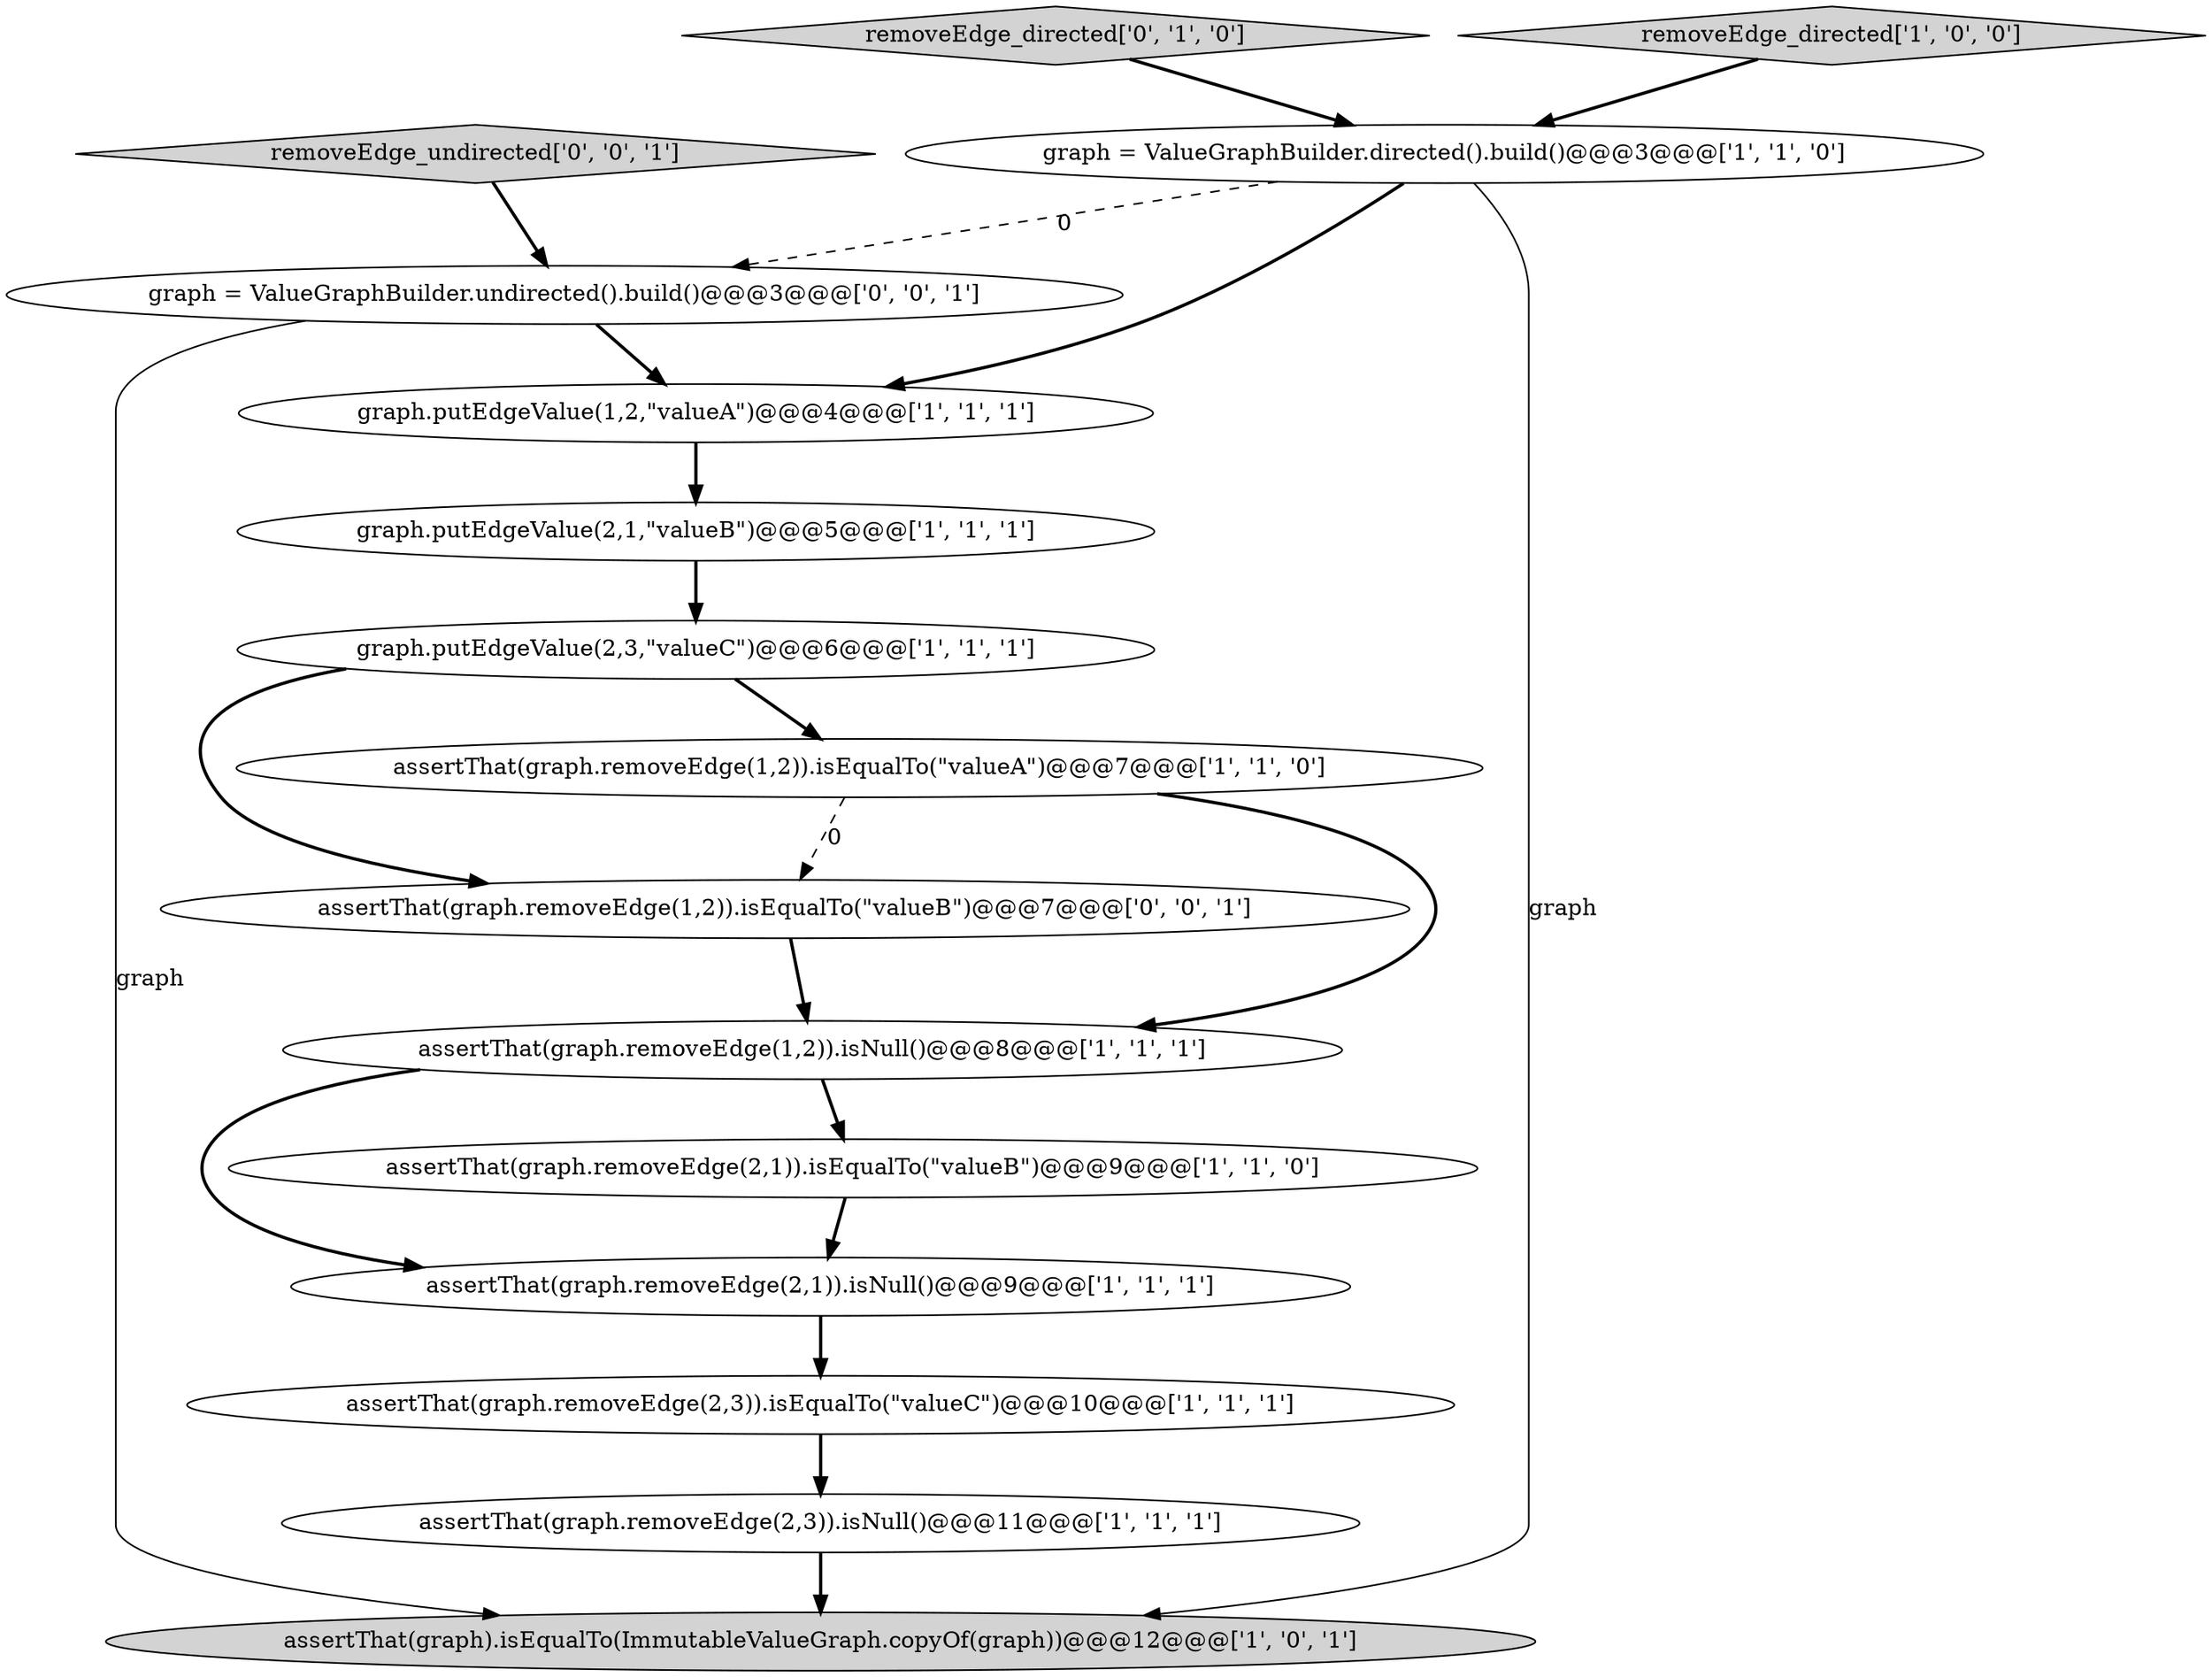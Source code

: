 digraph {
14 [style = filled, label = "assertThat(graph.removeEdge(1,2)).isEqualTo(\"valueB\")@@@7@@@['0', '0', '1']", fillcolor = white, shape = ellipse image = "AAA0AAABBB3BBB"];
6 [style = filled, label = "assertThat(graph.removeEdge(2,3)).isEqualTo(\"valueC\")@@@10@@@['1', '1', '1']", fillcolor = white, shape = ellipse image = "AAA0AAABBB1BBB"];
3 [style = filled, label = "graph.putEdgeValue(1,2,\"valueA\")@@@4@@@['1', '1', '1']", fillcolor = white, shape = ellipse image = "AAA0AAABBB1BBB"];
12 [style = filled, label = "removeEdge_directed['0', '1', '0']", fillcolor = lightgray, shape = diamond image = "AAA0AAABBB2BBB"];
4 [style = filled, label = "graph.putEdgeValue(2,1,\"valueB\")@@@5@@@['1', '1', '1']", fillcolor = white, shape = ellipse image = "AAA0AAABBB1BBB"];
2 [style = filled, label = "removeEdge_directed['1', '0', '0']", fillcolor = lightgray, shape = diamond image = "AAA0AAABBB1BBB"];
9 [style = filled, label = "assertThat(graph.removeEdge(2,1)).isNull()@@@9@@@['1', '1', '1']", fillcolor = white, shape = ellipse image = "AAA0AAABBB1BBB"];
8 [style = filled, label = "assertThat(graph.removeEdge(2,3)).isNull()@@@11@@@['1', '1', '1']", fillcolor = white, shape = ellipse image = "AAA0AAABBB1BBB"];
11 [style = filled, label = "assertThat(graph).isEqualTo(ImmutableValueGraph.copyOf(graph))@@@12@@@['1', '0', '1']", fillcolor = lightgray, shape = ellipse image = "AAA0AAABBB1BBB"];
5 [style = filled, label = "graph.putEdgeValue(2,3,\"valueC\")@@@6@@@['1', '1', '1']", fillcolor = white, shape = ellipse image = "AAA0AAABBB1BBB"];
7 [style = filled, label = "assertThat(graph.removeEdge(1,2)).isEqualTo(\"valueA\")@@@7@@@['1', '1', '0']", fillcolor = white, shape = ellipse image = "AAA0AAABBB1BBB"];
13 [style = filled, label = "removeEdge_undirected['0', '0', '1']", fillcolor = lightgray, shape = diamond image = "AAA0AAABBB3BBB"];
1 [style = filled, label = "graph = ValueGraphBuilder.directed().build()@@@3@@@['1', '1', '0']", fillcolor = white, shape = ellipse image = "AAA0AAABBB1BBB"];
15 [style = filled, label = "graph = ValueGraphBuilder.undirected().build()@@@3@@@['0', '0', '1']", fillcolor = white, shape = ellipse image = "AAA0AAABBB3BBB"];
0 [style = filled, label = "assertThat(graph.removeEdge(1,2)).isNull()@@@8@@@['1', '1', '1']", fillcolor = white, shape = ellipse image = "AAA0AAABBB1BBB"];
10 [style = filled, label = "assertThat(graph.removeEdge(2,1)).isEqualTo(\"valueB\")@@@9@@@['1', '1', '0']", fillcolor = white, shape = ellipse image = "AAA0AAABBB1BBB"];
0->9 [style = bold, label=""];
2->1 [style = bold, label=""];
7->14 [style = dashed, label="0"];
1->15 [style = dashed, label="0"];
1->3 [style = bold, label=""];
7->0 [style = bold, label=""];
5->14 [style = bold, label=""];
15->3 [style = bold, label=""];
12->1 [style = bold, label=""];
3->4 [style = bold, label=""];
9->6 [style = bold, label=""];
0->10 [style = bold, label=""];
14->0 [style = bold, label=""];
6->8 [style = bold, label=""];
15->11 [style = solid, label="graph"];
5->7 [style = bold, label=""];
10->9 [style = bold, label=""];
13->15 [style = bold, label=""];
8->11 [style = bold, label=""];
4->5 [style = bold, label=""];
1->11 [style = solid, label="graph"];
}
